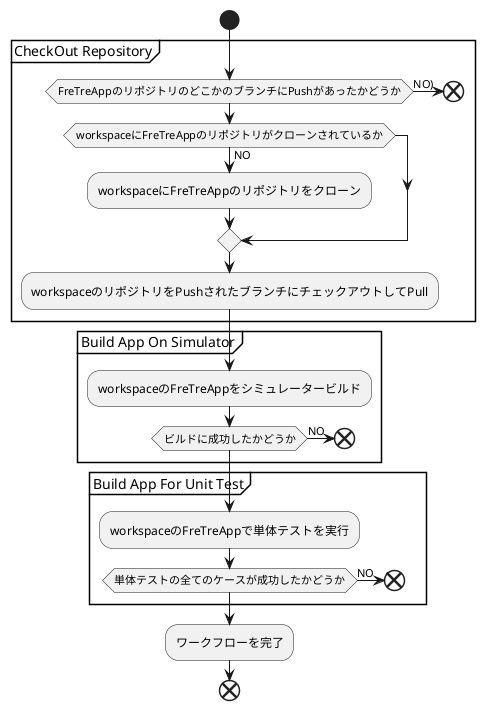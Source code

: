 @startuml

start

partition CheckOut Repository {
    if (FreTreAppのリポジトリのどこかのブランチにPushがあったかどうか) then (NO))
        end
    endif

    if (workspaceにFreTreAppのリポジトリがクローンされているか) then (NO)
        :workspaceにFreTreAppのリポジトリをクローン;
    endif

    :workspaceのリポジトリをPushされたブランチにチェックアウトしてPull;
}

partition Build App On Simulator {
    :workspaceのFreTreAppをシミュレータービルド;

    if (ビルドに成功したかどうか) then (NO)
        end
    endif
}

partition Build App For Unit Test {
    :workspaceのFreTreAppで単体テストを実行;

    if (単体テストの全てのケースが成功したかどうか) then (NO)
        end
    endif
}

:ワークフローを完了;
end

@enduml